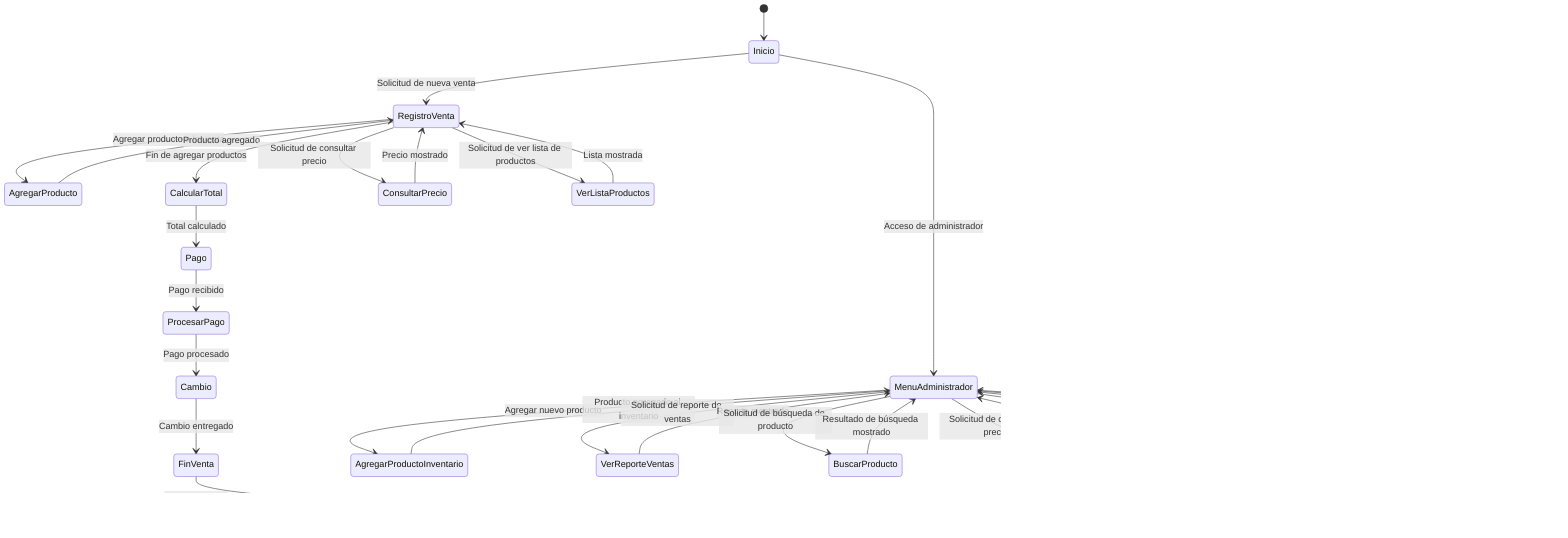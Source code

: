 stateDiagram-v2
    [*] --> Inicio
    Inicio --> RegistroVenta: Solicitud de nueva venta
    RegistroVenta --> AgregarProducto: Agregar producto a la venta
    AgregarProducto --> RegistroVenta: Producto agregado
    RegistroVenta --> CalcularTotal: Fin de agregar productos
    CalcularTotal --> Pago: Total calculado
    Pago --> ProcesarPago: Pago recibido
    ProcesarPago --> Cambio: Pago procesado
    Cambio --> FinVenta: Cambio entregado
    FinVenta --> [*]: Venta finalizada
    
    Inicio --> MenuAdministrador: Acceso de administrador
    MenuAdministrador --> AgregarProductoInventario: Agregar nuevo producto
    AgregarProductoInventario --> MenuAdministrador: Producto agregado al inventario
    MenuAdministrador --> VerReporteVentas: Solicitud de reporte de ventas
    VerReporteVentas --> MenuAdministrador: Reporte mostrado
    MenuAdministrador --> BuscarProducto: Solicitud de búsqueda de producto
    BuscarProducto --> MenuAdministrador: Resultado de búsqueda mostrado
    MenuAdministrador --> CambiarPrecio: Solicitud de cambio de precio
    CambiarPrecio --> MenuAdministrador: Precio actualizado
    MenuAdministrador --> EliminarProducto: Solicitud de eliminar producto
    EliminarProducto --> MenuAdministrador: Producto eliminado
    
    RegistroVenta --> ConsultarPrecio: Solicitud de consultar precio
    ConsultarPrecio --> RegistroVenta: Precio mostrado
    RegistroVenta --> VerListaProductos: Solicitud de ver lista de productos
    VerListaProductos --> RegistroVenta: Lista mostrada
    
    MenuAdministrador --> Autenticacion: Solicitud de acceso seguro
    Autenticacion --> MenuAdministrador: Acceso concedido
    Autenticacion --> [*]: Acceso denegado